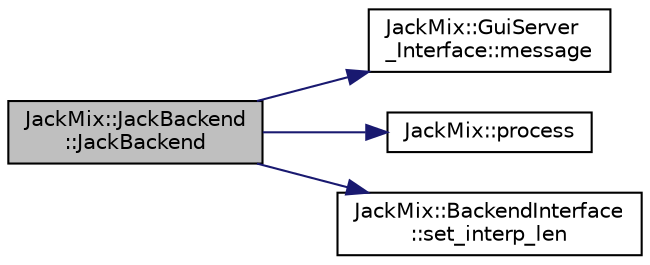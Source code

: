 digraph "JackMix::JackBackend::JackBackend"
{
 // LATEX_PDF_SIZE
  edge [fontname="Helvetica",fontsize="10",labelfontname="Helvetica",labelfontsize="10"];
  node [fontname="Helvetica",fontsize="10",shape=record];
  rankdir="LR";
  Node1 [label="JackMix::JackBackend\l::JackBackend",height=0.2,width=0.4,color="black", fillcolor="grey75", style="filled", fontcolor="black",tooltip="Initializes the connection"];
  Node1 -> Node2 [color="midnightblue",fontsize="10",style="solid",fontname="Helvetica"];
  Node2 [label="JackMix::GuiServer\l_Interface::message",height=0.2,width=0.4,color="black", fillcolor="white", style="filled",URL="$d7/d8b/class_jack_mix_1_1_gui_server___interface.html#a68c90d20b933df289b252332f4dd5de9",tooltip=" "];
  Node1 -> Node3 [color="midnightblue",fontsize="10",style="solid",fontname="Helvetica"];
  Node3 [label="JackMix::process",height=0.2,width=0.4,color="black", fillcolor="white", style="filled",URL="$d7/d67/namespace_jack_mix.html#a44b0e7b7b769e23e7321c8b9745fc69d",tooltip=" "];
  Node1 -> Node4 [color="midnightblue",fontsize="10",style="solid",fontname="Helvetica"];
  Node4 [label="JackMix::BackendInterface\l::set_interp_len",height=0.2,width=0.4,color="black", fillcolor="white", style="filled",URL="$de/dc4/class_jack_mix_1_1_backend_interface.html#a5d066dde4507c0f0cea50a21d73a60ac",tooltip=" "];
}
